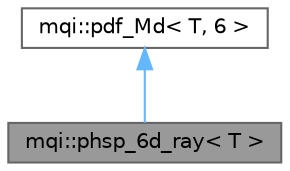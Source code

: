 digraph "mqi::phsp_6d_ray&lt; T &gt;"
{
 // LATEX_PDF_SIZE
  bgcolor="transparent";
  edge [fontname=Helvetica,fontsize=10,labelfontname=Helvetica,labelfontsize=10];
  node [fontname=Helvetica,fontsize=10,shape=box,height=0.2,width=0.4];
  Node1 [id="Node000001",label="mqi::phsp_6d_ray\< T \>",height=0.2,width=0.4,color="gray40", fillcolor="grey60", style="filled", fontcolor="black",tooltip="A 6-dimensional phase-space distribution for a ray-like source."];
  Node2 -> Node1 [id="edge1_Node000001_Node000002",dir="back",color="steelblue1",style="solid",tooltip=" "];
  Node2 [id="Node000002",label="mqi::pdf_Md\< T, 6 \>",height=0.2,width=0.4,color="gray40", fillcolor="white", style="filled",URL="$classmqi_1_1pdf___md.html",tooltip=" "];
}
